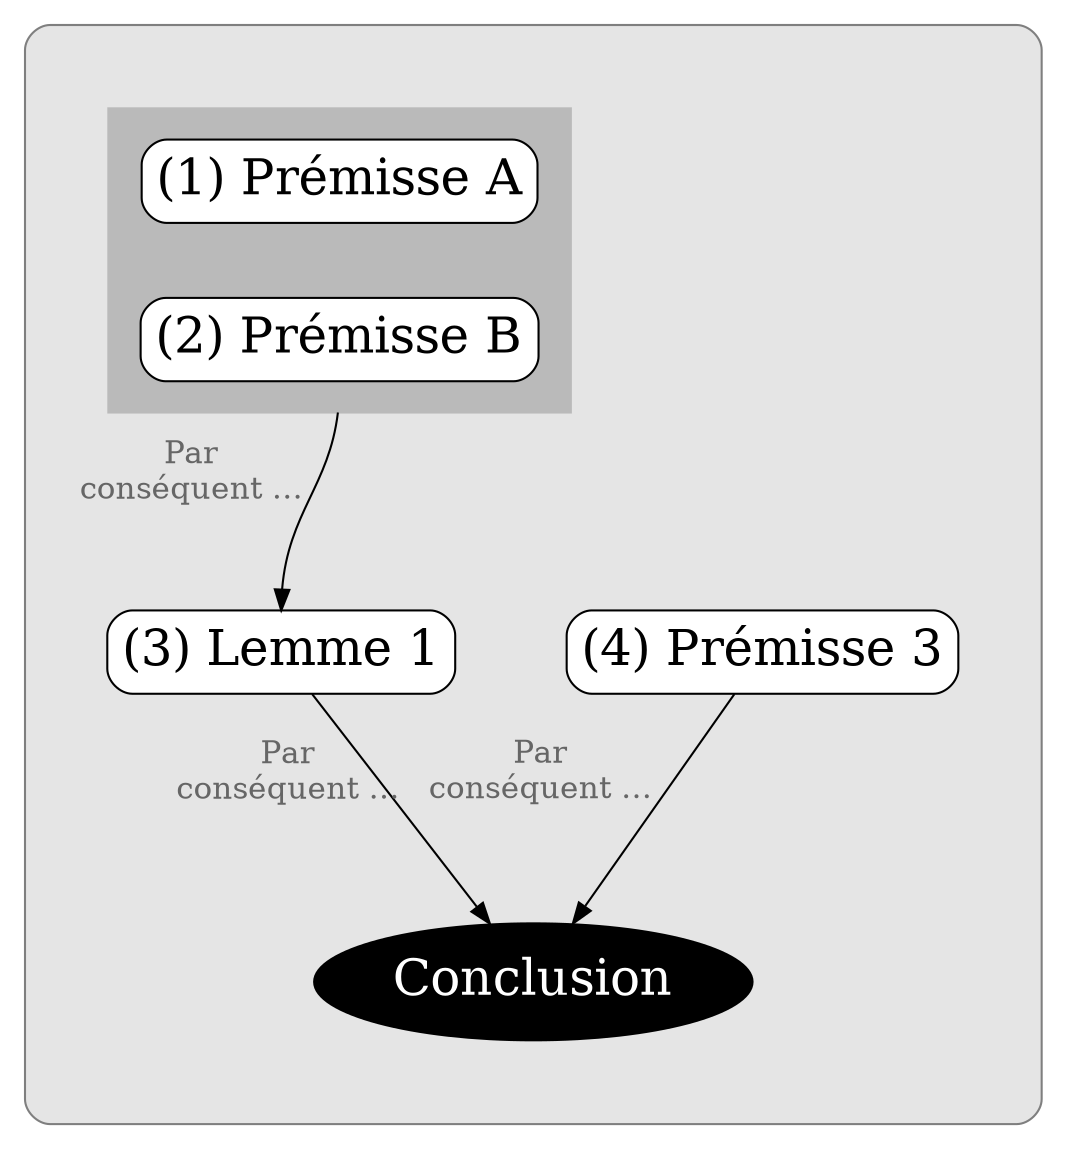 digraph G {
splines=true
newrank=true
compound=true


node[color=red3, style="rounded, filled", shape="box", fillcolor=white, penwidth=1, fontcolor=black, fontsize=18, margin=0.1]
// o1[label="o1"]
// o1

node[shape=box, fillcolor=white, style="filled,rounded", color=black, fontsize=24, penwidth=1,fontcolor=black, margin=0.1]
edge[minlen=2,color=red3, penwidth=0.8, arrowsize=0.8, label="Objection !", fontcolor=red4,fontsize=10]
// {rank=same;o1->p1[dir=back]}


subgraph cluster_0 {
bgcolor=grey90
style=rounded
color=grey50
margin=40



node[shape=box, fillcolor=white, style="filled,rounded", color=black]
edge[label="",xlabel="Par
conséquent …",fontcolor=grey40;fontsize=15,minlen=3,color=black,penwidth=1, arrowsize=1]



subgraph cluster_1 {
style="box"
margin=15
bgcolor=grey73
color=grey73
p1[label="(1) Prémisse A"]

p2[label="(2) Prémisse B"]
}

p1->p2[style=invis,xlabel="",minlen=1]

p2:s->p3:n[ltail=cluster_1]
p3[label="(3) Lemme 1"]

{rank=same;p3->p4[style=invis]}

p4[label="(4) Prémisse 3"]

{p3,p4}->C


C[label="Conclusion",fillcolor=black, fontcolor=white, color=black, shape=ellipse]


}

node[color=red3, style="rounded, filled", shape="box", fillcolor=white, penwidth=1, fontcolor=black, fontsize=18, margin=0.1]
// o3
//{rank=same;p4->o3}

}